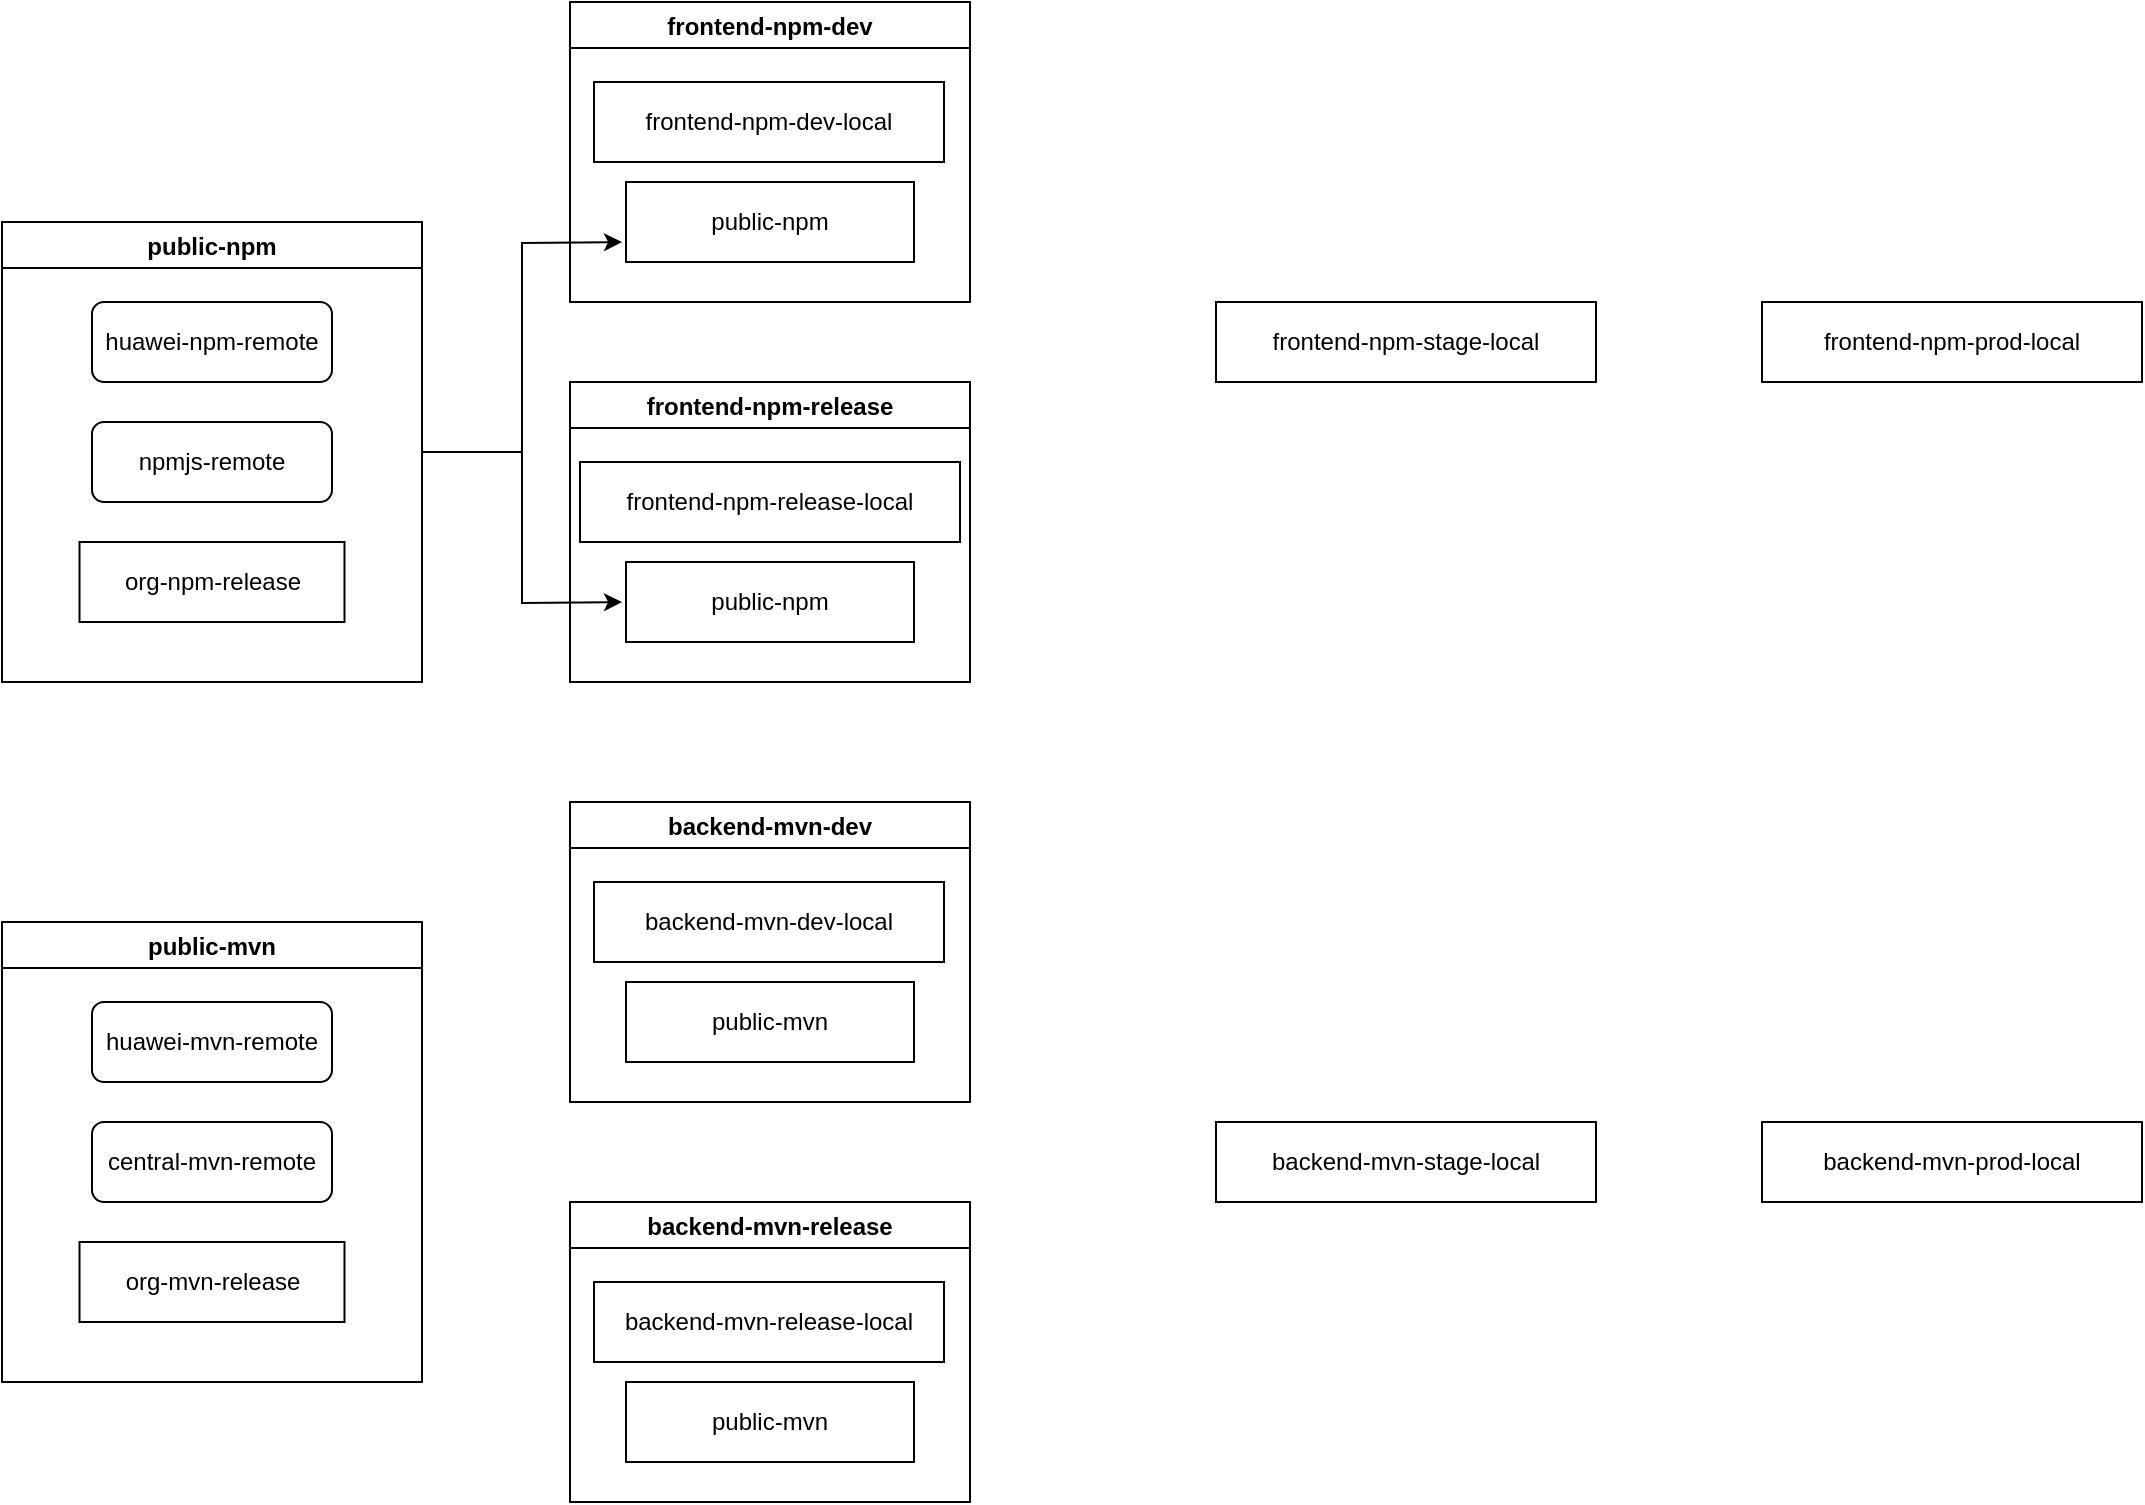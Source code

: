 <mxfile version="21.8.2" type="github">
  <diagram id="PoK3F1p6nKMn0cuXe8Wo" name="第 1 页">
    <mxGraphModel dx="1853" dy="986" grid="1" gridSize="10" guides="1" tooltips="1" connect="1" arrows="1" fold="1" page="1" pageScale="1" pageWidth="827" pageHeight="1169" math="0" shadow="0">
      <root>
        <mxCell id="0" />
        <mxCell id="1" parent="0" />
        <mxCell id="71-gu7M_ObQ_4H5RjXKt-2" value="frontend-npm-dev" style="swimlane;" parent="1" vertex="1">
          <mxGeometry x="314" y="60" width="200" height="150" as="geometry">
            <mxRectangle x="314" y="20" width="140" height="30" as="alternateBounds" />
          </mxGeometry>
        </mxCell>
        <mxCell id="71-gu7M_ObQ_4H5RjXKt-8" value="frontend-npm-dev-local" style="whiteSpace=wrap;html=1;" parent="71-gu7M_ObQ_4H5RjXKt-2" vertex="1">
          <mxGeometry x="12" y="40" width="175" height="40" as="geometry" />
        </mxCell>
        <mxCell id="fmSpzqrP0QZ3vZnc5QJv-5" value="public-npm" style="whiteSpace=wrap;html=1;" vertex="1" parent="71-gu7M_ObQ_4H5RjXKt-2">
          <mxGeometry x="28" y="90" width="144" height="40" as="geometry" />
        </mxCell>
        <mxCell id="fmSpzqrP0QZ3vZnc5QJv-8" style="edgeStyle=orthogonalEdgeStyle;rounded=0;orthogonalLoop=1;jettySize=auto;html=1;exitX=1;exitY=0.5;exitDx=0;exitDy=0;" edge="1" parent="1" source="71-gu7M_ObQ_4H5RjXKt-7">
          <mxGeometry relative="1" as="geometry">
            <mxPoint x="340" y="180" as="targetPoint" />
          </mxGeometry>
        </mxCell>
        <mxCell id="fmSpzqrP0QZ3vZnc5QJv-10" style="edgeStyle=orthogonalEdgeStyle;rounded=0;orthogonalLoop=1;jettySize=auto;html=1;exitX=1;exitY=0.5;exitDx=0;exitDy=0;" edge="1" parent="1" source="71-gu7M_ObQ_4H5RjXKt-7">
          <mxGeometry relative="1" as="geometry">
            <mxPoint x="340" y="360" as="targetPoint" />
          </mxGeometry>
        </mxCell>
        <mxCell id="71-gu7M_ObQ_4H5RjXKt-7" value="public-npm" style="swimlane;startSize=23;" parent="1" vertex="1">
          <mxGeometry x="30" y="170" width="210" height="230" as="geometry" />
        </mxCell>
        <mxCell id="xo_WLgxBsdDKY_3I-3AY-3" value="huawei-npm-remote" style="rounded=1;whiteSpace=wrap;html=1;" parent="71-gu7M_ObQ_4H5RjXKt-7" vertex="1">
          <mxGeometry x="45" y="40" width="120" height="40" as="geometry" />
        </mxCell>
        <mxCell id="xo_WLgxBsdDKY_3I-3AY-5" value="npmjs-remote" style="rounded=1;whiteSpace=wrap;html=1;" parent="71-gu7M_ObQ_4H5RjXKt-7" vertex="1">
          <mxGeometry x="45" y="100" width="120" height="40" as="geometry" />
        </mxCell>
        <mxCell id="fmSpzqrP0QZ3vZnc5QJv-7" value="org-npm-release" style="whiteSpace=wrap;html=1;" vertex="1" parent="71-gu7M_ObQ_4H5RjXKt-7">
          <mxGeometry x="38.75" y="160" width="132.5" height="40" as="geometry" />
        </mxCell>
        <mxCell id="71-gu7M_ObQ_4H5RjXKt-12" value="frontend-npm-stage-local" style="whiteSpace=wrap;html=1;" parent="1" vertex="1">
          <mxGeometry x="637" y="210" width="190" height="40" as="geometry" />
        </mxCell>
        <mxCell id="71-gu7M_ObQ_4H5RjXKt-14" value="frontend-npm-prod-local" style="whiteSpace=wrap;html=1;" parent="1" vertex="1">
          <mxGeometry x="910" y="210" width="190" height="40" as="geometry" />
        </mxCell>
        <mxCell id="fmSpzqrP0QZ3vZnc5QJv-1" value="frontend-npm-release" style="swimlane;" vertex="1" parent="1">
          <mxGeometry x="314" y="250" width="200" height="150" as="geometry" />
        </mxCell>
        <mxCell id="fmSpzqrP0QZ3vZnc5QJv-2" value="frontend-npm-release-local" style="whiteSpace=wrap;html=1;" vertex="1" parent="fmSpzqrP0QZ3vZnc5QJv-1">
          <mxGeometry x="5" y="40" width="190" height="40" as="geometry" />
        </mxCell>
        <mxCell id="fmSpzqrP0QZ3vZnc5QJv-9" value="public-npm" style="whiteSpace=wrap;html=1;" vertex="1" parent="fmSpzqrP0QZ3vZnc5QJv-1">
          <mxGeometry x="28" y="90" width="144" height="40" as="geometry" />
        </mxCell>
        <mxCell id="fmSpzqrP0QZ3vZnc5QJv-11" value="backend-mvn-dev" style="swimlane;startSize=23;" vertex="1" parent="1">
          <mxGeometry x="314" y="460" width="200" height="150" as="geometry">
            <mxRectangle x="314" y="20" width="140" height="30" as="alternateBounds" />
          </mxGeometry>
        </mxCell>
        <mxCell id="fmSpzqrP0QZ3vZnc5QJv-12" value="backend-mvn-dev-local" style="whiteSpace=wrap;html=1;" vertex="1" parent="fmSpzqrP0QZ3vZnc5QJv-11">
          <mxGeometry x="12" y="40" width="175" height="40" as="geometry" />
        </mxCell>
        <mxCell id="fmSpzqrP0QZ3vZnc5QJv-13" value="public-mvn" style="whiteSpace=wrap;html=1;" vertex="1" parent="fmSpzqrP0QZ3vZnc5QJv-11">
          <mxGeometry x="28" y="90" width="144" height="40" as="geometry" />
        </mxCell>
        <mxCell id="fmSpzqrP0QZ3vZnc5QJv-14" value="backend-mvn-release" style="swimlane;startSize=23;" vertex="1" parent="1">
          <mxGeometry x="314" y="660" width="200" height="150" as="geometry">
            <mxRectangle x="314" y="20" width="140" height="30" as="alternateBounds" />
          </mxGeometry>
        </mxCell>
        <mxCell id="fmSpzqrP0QZ3vZnc5QJv-15" value="backend-mvn-release-local" style="whiteSpace=wrap;html=1;" vertex="1" parent="fmSpzqrP0QZ3vZnc5QJv-14">
          <mxGeometry x="12" y="40" width="175" height="40" as="geometry" />
        </mxCell>
        <mxCell id="fmSpzqrP0QZ3vZnc5QJv-16" value="public-mvn" style="whiteSpace=wrap;html=1;" vertex="1" parent="fmSpzqrP0QZ3vZnc5QJv-14">
          <mxGeometry x="28" y="90" width="144" height="40" as="geometry" />
        </mxCell>
        <mxCell id="fmSpzqrP0QZ3vZnc5QJv-17" value="public-mvn" style="swimlane;startSize=23;" vertex="1" parent="1">
          <mxGeometry x="30" y="520" width="210" height="230" as="geometry" />
        </mxCell>
        <mxCell id="fmSpzqrP0QZ3vZnc5QJv-18" value="huawei-mvn-remote" style="rounded=1;whiteSpace=wrap;html=1;" vertex="1" parent="fmSpzqrP0QZ3vZnc5QJv-17">
          <mxGeometry x="45" y="40" width="120" height="40" as="geometry" />
        </mxCell>
        <mxCell id="fmSpzqrP0QZ3vZnc5QJv-19" value="central-mvn-remote" style="rounded=1;whiteSpace=wrap;html=1;" vertex="1" parent="fmSpzqrP0QZ3vZnc5QJv-17">
          <mxGeometry x="45" y="100" width="120" height="40" as="geometry" />
        </mxCell>
        <mxCell id="fmSpzqrP0QZ3vZnc5QJv-20" value="org-mvn-release" style="whiteSpace=wrap;html=1;" vertex="1" parent="fmSpzqrP0QZ3vZnc5QJv-17">
          <mxGeometry x="38.75" y="160" width="132.5" height="40" as="geometry" />
        </mxCell>
        <mxCell id="fmSpzqrP0QZ3vZnc5QJv-21" value="backend-mvn-stage-local" style="whiteSpace=wrap;html=1;" vertex="1" parent="1">
          <mxGeometry x="637" y="620" width="190" height="40" as="geometry" />
        </mxCell>
        <mxCell id="fmSpzqrP0QZ3vZnc5QJv-22" value="backend-mvn-prod-local" style="whiteSpace=wrap;html=1;" vertex="1" parent="1">
          <mxGeometry x="910" y="620" width="190" height="40" as="geometry" />
        </mxCell>
      </root>
    </mxGraphModel>
  </diagram>
</mxfile>
